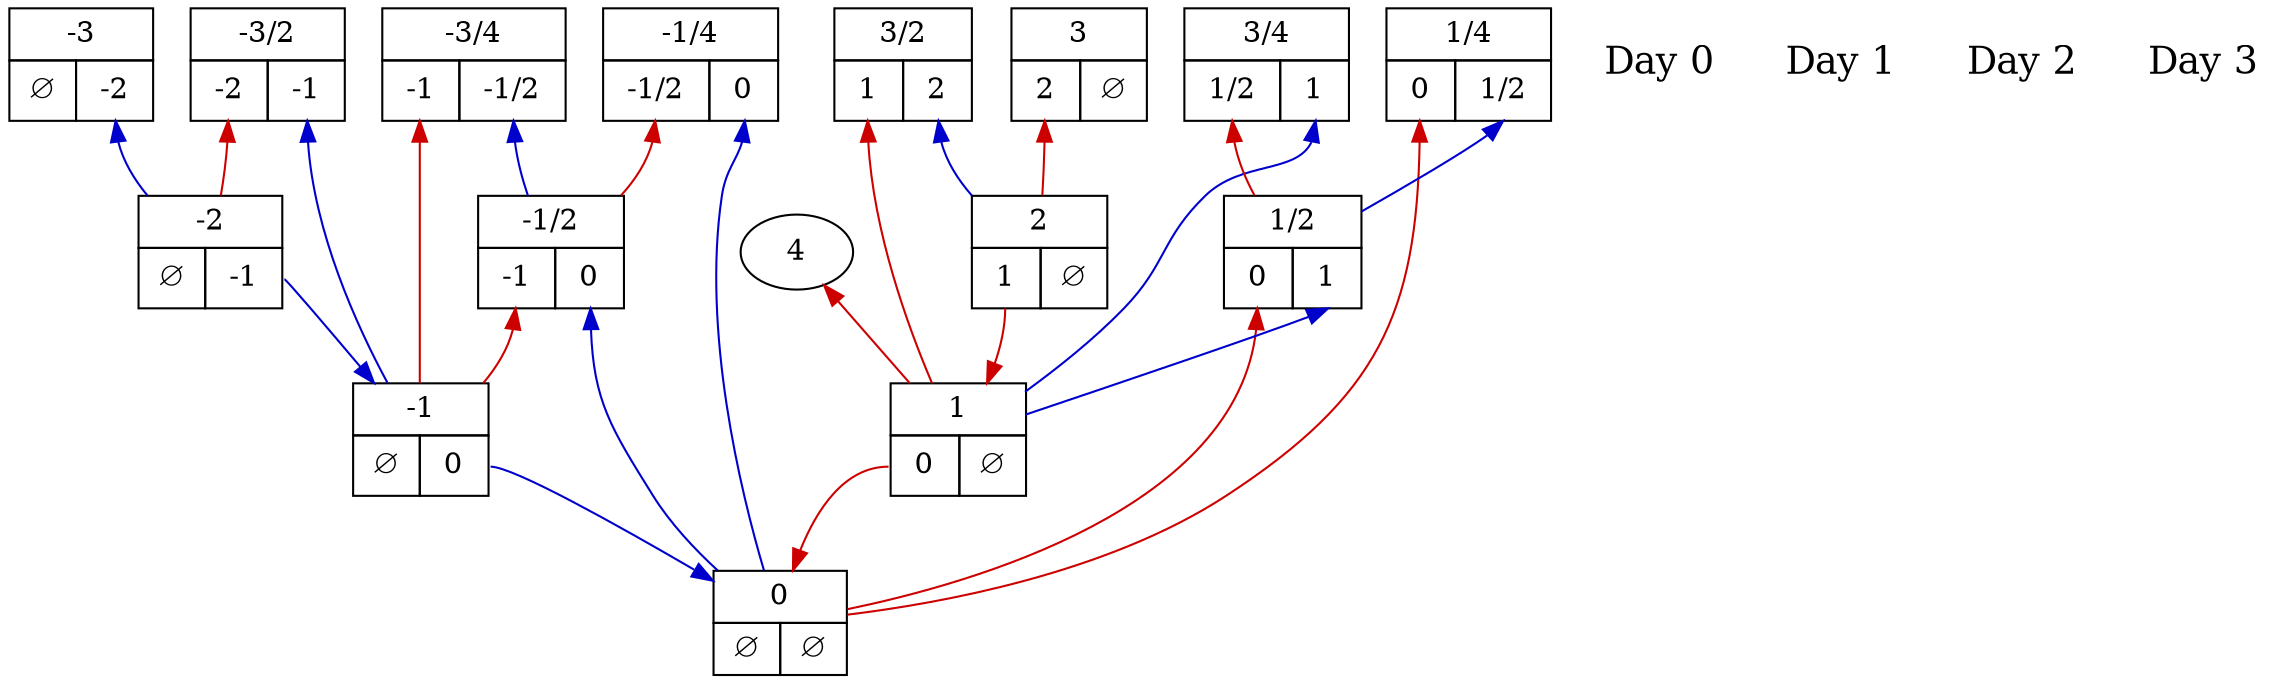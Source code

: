 digraph dyadic_tree {
   node_0 [shape=none,margin=0,label=
         <<TABLE BORDER="0" CELLBORDER="1" CELLSPACING="0" CELLPADDING="4">
         <TR><TD COLSPAN="2">0</TD></TR>
         <TR><TD PORT="L"> ∅ </TD><TD PORT="R"> ∅ </TD></TR>
         </TABLE>>,pos="0,0!"
         ];
node_day_0 [shape=none, pos="7.875,0!", label="Day 0", fontsize=18]
node_day_1 [shape=none, pos="7.875,1!", label="Day 1", fontsize=18]
   node_1 [shape=none,margin=0,label=
         <<TABLE BORDER="0" CELLBORDER="1" CELLSPACING="0" CELLPADDING="4">
         <TR><TD COLSPAN="2">-1</TD></TR>
         <TR><TD PORT="L"> ∅ </TD><TD PORT="R"> <TABLE BORDER="0" CELLBORDER="0" CELLPADDING="0"><TR><TD PORT="0,1"> 0 </TD> &nbsp; </TR></TABLE> </TD></TR>
         </TABLE>>,pos="-2.25,1!"
         ];
   node_1:R -> node_0 [color="blue3"];
   node_2 [shape=none,margin=0,label=
         <<TABLE BORDER="0" CELLBORDER="1" CELLSPACING="0" CELLPADDING="4">
         <TR><TD COLSPAN="2">1</TD></TR>
         <TR><TD PORT="L"> <TABLE BORDER="0" CELLBORDER="0" CELLPADDING="0"><TR><TD PORT="0,1"> 0 </TD> &nbsp; </TR></TABLE> </TD><TD PORT="R"> ∅ </TD></TR>
         </TABLE>>,pos="2.25,1!"
         ];
   node_2:L -> node_0 [color="red3"];
node_day_2 [shape=none, pos="7.875,2!", label="Day 2", fontsize=18]
   node_3 [shape=none,margin=0,label=
         <<TABLE BORDER="0" CELLBORDER="1" CELLSPACING="0" CELLPADDING="4">
         <TR><TD COLSPAN="2">-2</TD></TR>
         <TR><TD PORT="L"> ∅ </TD><TD PORT="R"> <TABLE BORDER="0" CELLBORDER="0" CELLPADDING="0"><TR><TD PORT="-1,1"> -1 </TD> &nbsp; </TR></TABLE> </TD></TR>
         </TABLE>>,pos="-4.5,2!"
         ];
   node_3:R -> node_1 [color="blue3"];
   node_4 [shape=none,margin=0,label=
         <<TABLE BORDER="0" CELLBORDER="1" CELLSPACING="0" CELLPADDING="4">
         <TR><TD COLSPAN="2">2</TD></TR>
         <TR><TD PORT="L"> <TABLE BORDER="0" CELLBORDER="0" CELLPADDING="0"><TR><TD PORT="1,1"> 1 </TD> &nbsp; </TR></TABLE> </TD><TD PORT="R"> ∅ </TD></TR>
         </TABLE>>,pos="4.5,2!"
         ];
   node_4:L -> node_2 [color="red3"];
4:L -> node_2 [color="red3", dir=back];
   node_5 [shape=none,margin=0,label=
         <<TABLE BORDER="0" CELLBORDER="1" CELLSPACING="0" CELLPADDING="4">
         <TR><TD COLSPAN="2">1/2</TD></TR>
         <TR><TD PORT="L"> <TABLE BORDER="0" CELLBORDER="0" CELLPADDING="0"><TR><TD PORT="0,1"> 0 </TD> &nbsp; </TR></TABLE> </TD><TD PORT="R"> <TABLE BORDER="0" CELLBORDER="0" CELLPADDING="0"><TR><TD PORT="1,1"> 1 </TD> &nbsp; </TR></TABLE> </TD></TR>
         </TABLE>>,pos="1.125,2!"
         ];
   node_5:L -> node_0 [color="red3", dir=back];
   node_5:R -> node_2 [color="blue3", dir=back];
   node_6 [shape=none,margin=0,label=
         <<TABLE BORDER="0" CELLBORDER="1" CELLSPACING="0" CELLPADDING="4">
         <TR><TD COLSPAN="2">-1/2</TD></TR>
         <TR><TD PORT="L"> <TABLE BORDER="0" CELLBORDER="0" CELLPADDING="0"><TR><TD PORT="-1,1"> -1 </TD> &nbsp; </TR></TABLE> </TD><TD PORT="R"> <TABLE BORDER="0" CELLBORDER="0" CELLPADDING="0"><TR><TD PORT="0,1"> 0 </TD> &nbsp; </TR></TABLE> </TD></TR>
         </TABLE>>,pos="-1.125,2!"
         ];
   node_6:L -> node_1 [color="red3", dir=back];
   node_6:R -> node_0 [color="blue3", dir=back];
node_day_3 [shape=none, pos="7.875,3!", label="Day 3", fontsize=18]
   node_7 [shape=none,margin=0,label=
         <<TABLE BORDER="0" CELLBORDER="1" CELLSPACING="0" CELLPADDING="4">
         <TR><TD COLSPAN="2">-3</TD></TR>
         <TR><TD PORT="L"> ∅ </TD><TD PORT="R"> <TABLE BORDER="0" CELLBORDER="0" CELLPADDING="0"><TR><TD PORT="-2,1"> -2 </TD> &nbsp; </TR></TABLE> </TD></TR>
         </TABLE>>,pos="-6.75,3!"
         ];
   node_7:R -> node_3 [color="blue3", dir=back];
   node_8 [shape=none,margin=0,label=
         <<TABLE BORDER="0" CELLBORDER="1" CELLSPACING="0" CELLPADDING="4">
         <TR><TD COLSPAN="2">3</TD></TR>
         <TR><TD PORT="L"> <TABLE BORDER="0" CELLBORDER="0" CELLPADDING="0"><TR><TD PORT="2,1"> 2 </TD> &nbsp; </TR></TABLE> </TD><TD PORT="R"> ∅ </TD></TR>
         </TABLE>>,pos="6.75,3!"
         ];
   node_8:L -> node_4 [color="red3", dir=back];
   node_9 [shape=none,margin=0,label=
         <<TABLE BORDER="0" CELLBORDER="1" CELLSPACING="0" CELLPADDING="4">
         <TR><TD COLSPAN="2">1/4</TD></TR>
         <TR><TD PORT="L"> <TABLE BORDER="0" CELLBORDER="0" CELLPADDING="0"><TR><TD PORT="0,1"> 0 </TD> &nbsp; </TR></TABLE> </TD><TD PORT="R"> <TABLE BORDER="0" CELLBORDER="0" CELLPADDING="0"><TR><TD PORT="1/2,1"> 1/2 </TD> &nbsp; </TR></TABLE> </TD></TR>
         </TABLE>>,pos="0.5625,3!"
         ];
   node_9:L -> node_0 [color="red3", dir=back];
   node_9:R -> node_5 [color="blue3", dir=back];
   node_10 [shape=none,margin=0,label=
         <<TABLE BORDER="0" CELLBORDER="1" CELLSPACING="0" CELLPADDING="4">
         <TR><TD COLSPAN="2">-1/4</TD></TR>
         <TR><TD PORT="L"> <TABLE BORDER="0" CELLBORDER="0" CELLPADDING="0"><TR><TD PORT="-1/2,1"> -1/2 </TD> &nbsp; </TR></TABLE> </TD><TD PORT="R"> <TABLE BORDER="0" CELLBORDER="0" CELLPADDING="0"><TR><TD PORT="0,1"> 0 </TD> &nbsp; </TR></TABLE> </TD></TR>
         </TABLE>>,pos="-0.5625,3!"
         ];
   node_10:L -> node_6 [color="red3", dir=back];
   node_10:R -> node_0 [color="blue3", dir=back];
   node_11 [shape=none,margin=0,label=
         <<TABLE BORDER="0" CELLBORDER="1" CELLSPACING="0" CELLPADDING="4">
         <TR><TD COLSPAN="2">3/4</TD></TR>
         <TR><TD PORT="L"> <TABLE BORDER="0" CELLBORDER="0" CELLPADDING="0"><TR><TD PORT="1/2,1"> 1/2 </TD> &nbsp; </TR></TABLE> </TD><TD PORT="R"> <TABLE BORDER="0" CELLBORDER="0" CELLPADDING="0"><TR><TD PORT="1,1"> 1 </TD> &nbsp; </TR></TABLE> </TD></TR>
         </TABLE>>,pos="1.6875,3!"
         ];
   node_11:L -> node_5 [color="red3", dir=back];
   node_11:R -> node_2 [color="blue3", dir=back];
   node_12 [shape=none,margin=0,label=
         <<TABLE BORDER="0" CELLBORDER="1" CELLSPACING="0" CELLPADDING="4">
         <TR><TD COLSPAN="2">-3/4</TD></TR>
         <TR><TD PORT="L"> <TABLE BORDER="0" CELLBORDER="0" CELLPADDING="0"><TR><TD PORT="-1,1"> -1 </TD> &nbsp; </TR></TABLE> </TD><TD PORT="R"> <TABLE BORDER="0" CELLBORDER="0" CELLPADDING="0"><TR><TD PORT="-1/2,1"> -1/2 </TD> &nbsp; </TR></TABLE> </TD></TR>
         </TABLE>>,pos="-1.6875,3!"
         ];
   node_12:L -> node_1 [color="red3", dir=back];
   node_12:R -> node_6 [color="blue3", dir=back];
   node_13 [shape=none,margin=0,label=
         <<TABLE BORDER="0" CELLBORDER="1" CELLSPACING="0" CELLPADDING="4">
         <TR><TD COLSPAN="2">3/2</TD></TR>
         <TR><TD PORT="L"> <TABLE BORDER="0" CELLBORDER="0" CELLPADDING="0"><TR><TD PORT="1,1"> 1 </TD> &nbsp; </TR></TABLE> </TD><TD PORT="R"> <TABLE BORDER="0" CELLBORDER="0" CELLPADDING="0"><TR><TD PORT="2,1"> 2 </TD> &nbsp; </TR></TABLE> </TD></TR>
         </TABLE>>,pos="3.375,3!"
         ];
   node_13:L -> node_2 [color="red3", dir=back];
   node_13:R -> node_4 [color="blue3", dir=back];
   node_14 [shape=none,margin=0,label=
         <<TABLE BORDER="0" CELLBORDER="1" CELLSPACING="0" CELLPADDING="4">
         <TR><TD COLSPAN="2">-3/2</TD></TR>
         <TR><TD PORT="L"> <TABLE BORDER="0" CELLBORDER="0" CELLPADDING="0"><TR><TD PORT="-2,1"> -2 </TD> &nbsp; </TR></TABLE> </TD><TD PORT="R"> <TABLE BORDER="0" CELLBORDER="0" CELLPADDING="0"><TR><TD PORT="-1,1"> -1 </TD> &nbsp; </TR></TABLE> </TD></TR>
         </TABLE>>,pos="-3.375,3!"
         ];
   node_14:L -> node_3 [color="red3", dir=back];
   node_14:R -> node_1 [color="blue3", dir=back];
}
